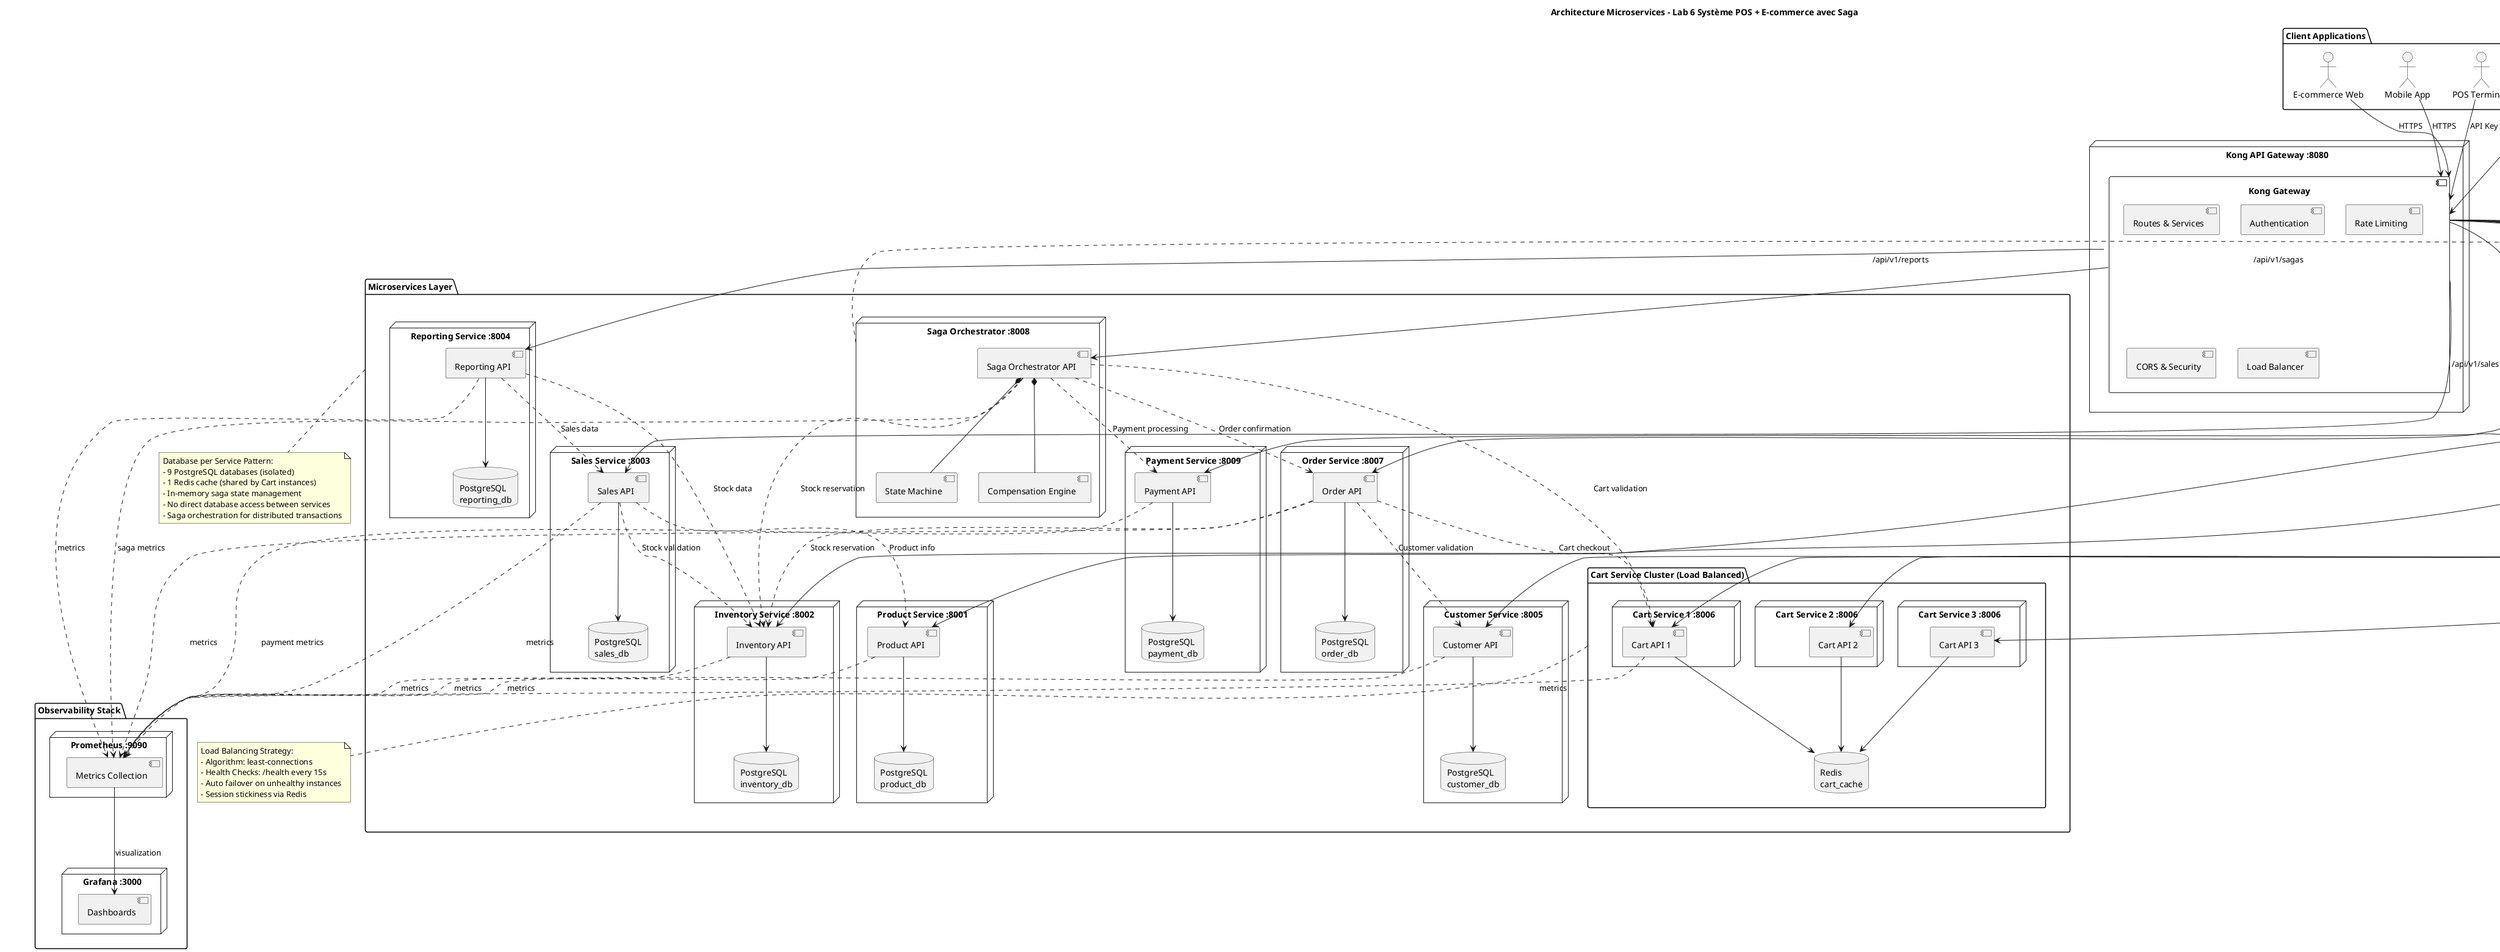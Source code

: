 @startuml
title Architecture Microservices - Lab 6 Système POS + E-commerce avec Saga

' API Gateway Kong - Point d'entrée unique
node "Kong API Gateway :8080" {
  component "Kong Gateway" as KONG {
    component "Routes & Services" as ROUTES
    component "Authentication" as AUTH
    component "Rate Limiting" as RATE
    component "CORS & Security" as CORS
    component "Load Balancer" as LB
}
}

' Microservices Layer
package "Microservices Layer" {
  
  node "Product Service :8001" {
    component "Product API" as PRODUCT_API
    database "PostgreSQL\nproduct_db" as PRODUCT_DB
  }
  
  node "Inventory Service :8002" {
    component "Inventory API" as INVENTORY_API
    database "PostgreSQL\ninventory_db" as INVENTORY_DB
  }
  
  node "Sales Service :8003" {
    component "Sales API" as SALES_API
    database "PostgreSQL\nsales_db" as SALES_DB
  }
  
  node "Reporting Service :8004" {
    component "Reporting API" as REPORTING_API
    database "PostgreSQL\nreporting_db" as REPORTING_DB
  }
  
  node "Customer Service :8005" {
    component "Customer API" as CUSTOMER_API
    database "PostgreSQL\ncustomer_db" as CUSTOMER_DB
  }
  
  package "Cart Service Cluster (Load Balanced)" {
    node "Cart Service 1 :8006" {
      component "Cart API 1" as CART_API_1
}
    node "Cart Service 2 :8006" {
      component "Cart API 2" as CART_API_2
}
    node "Cart Service 3 :8006" {
      component "Cart API 3" as CART_API_3
}
    database "Redis\ncart_cache" as CART_CACHE
}

  node "Order Service :8007" {
    component "Order API" as ORDER_API
    database "PostgreSQL\norder_db" as ORDER_DB
  }
  
  node "Saga Orchestrator :8008" {
    component "Saga Orchestrator API" as SAGA_API
    component "State Machine" as SAGA_STATE_MACHINE
    component "Compensation Engine" as COMPENSATION_ENGINE
  }
  
  node "Payment Service :8009" {
    component "Payment API" as PAYMENT_API
    database "PostgreSQL\npayment_db" as PAYMENT_DB
  }
}

' Monitoring & Observability
package "Observability Stack" {
  node "Grafana :3000" {
    component "Dashboards" as GRAFANA
  }
  
  node "Prometheus :9090" {
    component "Metrics Collection" as PROMETHEUS
  }
}

' Client Applications
package "Client Applications" {
  actor "E-commerce Web" as WEB_CLIENT
  actor "Mobile App" as MOBILE_CLIENT
  actor "POS Terminals" as POS_CLIENT
  actor "Admin Dashboard" as ADMIN_CLIENT
}

' Kong Gateway connections to microservices
KONG --> PRODUCT_API : "/api/v1/products"
KONG --> INVENTORY_API : "/api/v1/inventory"
KONG --> SALES_API : "/api/v1/sales"
KONG --> REPORTING_API : "/api/v1/reports"
KONG --> CUSTOMER_API : "/api/v1/customers"
KONG --> CART_API_1 : "/api/v1/cart"
KONG --> CART_API_2 : "/api/v1/cart"
KONG --> CART_API_3 : "/api/v1/cart"
KONG --> ORDER_API : "/api/v1/orders"
KONG --> SAGA_API : "/api/v1/sagas"
KONG --> PAYMENT_API : "/api/v1/payment"

' Database connections
PRODUCT_API --> PRODUCT_DB
INVENTORY_API --> INVENTORY_DB
SALES_API --> SALES_DB
REPORTING_API --> REPORTING_DB
CUSTOMER_API --> CUSTOMER_DB
CART_API_1 --> CART_CACHE
CART_API_2 --> CART_CACHE
CART_API_3 --> CART_CACHE
ORDER_API --> ORDER_DB
PAYMENT_API --> PAYMENT_DB
SAGA_API *-- SAGA_STATE_MACHINE
SAGA_API *-- COMPENSATION_ENGINE

' Inter-service communication
SALES_API ..> INVENTORY_API : "Stock validation"
SALES_API ..> PRODUCT_API : "Product info"
REPORTING_API ..> SALES_API : "Sales data"
REPORTING_API ..> INVENTORY_API : "Stock data"
ORDER_API ..> CART_API_1 : "Cart checkout"
ORDER_API ..> INVENTORY_API : "Stock reservation"
ORDER_API ..> CUSTOMER_API : "Customer validation"

' Saga Orchestration communication
SAGA_API ..> CART_API_1 : "Cart validation"
SAGA_API ..> INVENTORY_API : "Stock reservation"
SAGA_API ..> PAYMENT_API : "Payment processing"
SAGA_API ..> ORDER_API : "Order confirmation"

' Client connections
WEB_CLIENT --> KONG : "HTTPS"
MOBILE_CLIENT --> KONG : "HTTPS"
POS_CLIENT --> KONG : "API Key Auth"
ADMIN_CLIENT --> KONG : "JWT Auth"

' Monitoring connections
PRODUCT_API ..> PROMETHEUS : "metrics"
INVENTORY_API ..> PROMETHEUS : "metrics"
SALES_API ..> PROMETHEUS : "metrics"
REPORTING_API ..> PROMETHEUS : "metrics"
CUSTOMER_API ..> PROMETHEUS : "metrics"
CART_API_1 ..> PROMETHEUS : "metrics"
ORDER_API ..> PROMETHEUS : "metrics"
SAGA_API ..> PROMETHEUS : "saga metrics"
PAYMENT_API ..> PROMETHEUS : "payment metrics"
PROMETHEUS --> GRAFANA : "visualization"

note bottom of KONG
  Kong Gateway Features:
  - API Key & JWT Authentication
  - Rate Limiting (100/min, 1000/hour)
  - CORS Configuration
  - Load Balancing (Cart Service)
  - Request/Response Transformation
  - Health Checks & Circuit Breaker
end note

note bottom of "Cart Service Cluster (Load Balanced)"
  Load Balancing Strategy:
  - Algorithm: least-connections
  - Health Checks: /health every 15s
  - Auto failover on unhealthy instances
  - Session stickiness via Redis
end note

note bottom of "Microservices Layer"
  Database per Service Pattern:
  - 9 PostgreSQL databases (isolated)
  - 1 Redis cache (shared by Cart instances)
  - In-memory saga state management
  - No direct database access between services
  - Saga orchestration for distributed transactions
end note

note right of "Saga Orchestrator :8008"
  Saga Orchestrator Features:
  - Synchronous orchestration pattern
  - State machine coordination
  - Automatic compensation on failures
  - Prometheus metrics integration
  - Timeout and retry mechanisms
  - In-memory state persistence
end note

@enduml
